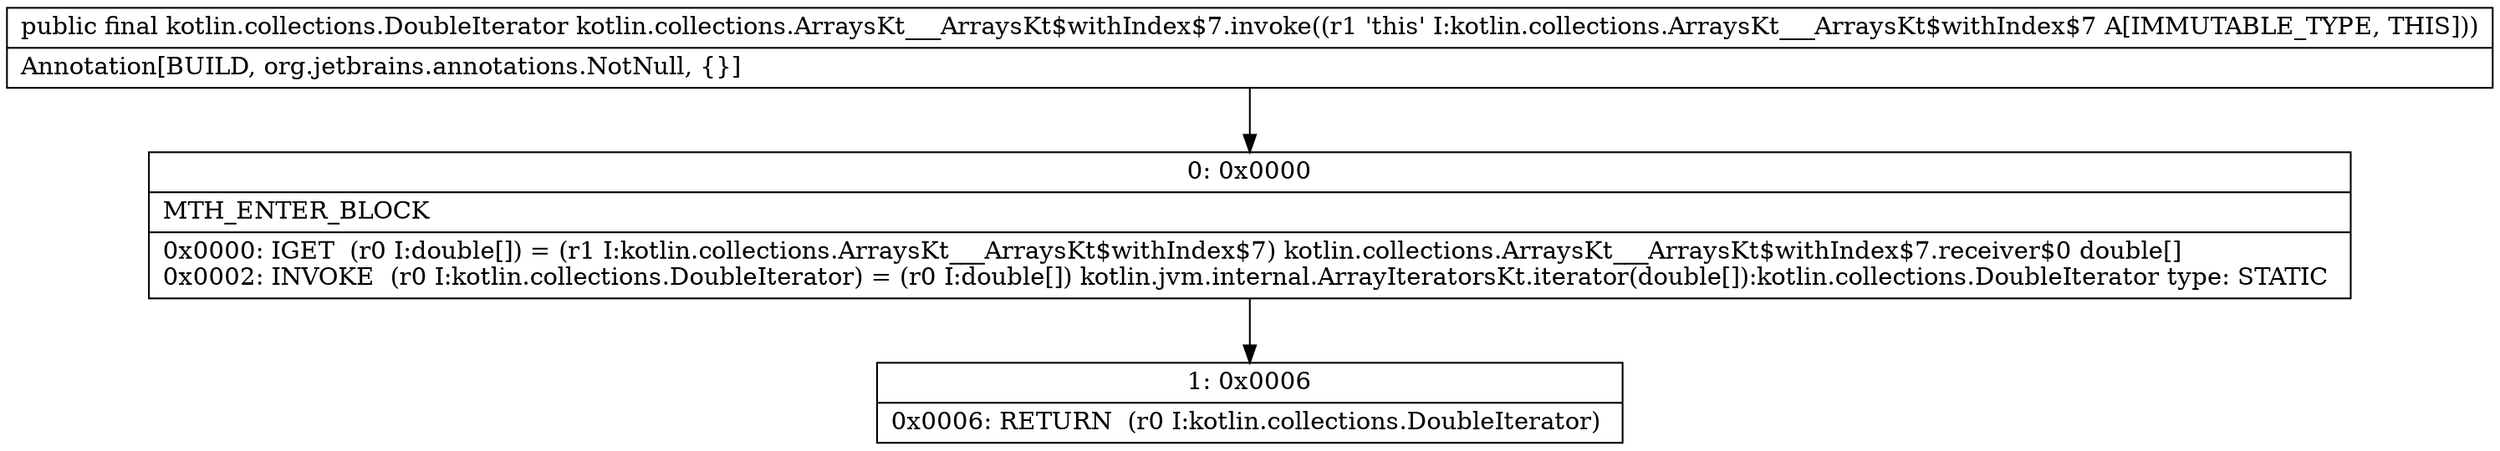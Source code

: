 digraph "CFG forkotlin.collections.ArraysKt___ArraysKt$withIndex$7.invoke()Lkotlin\/collections\/DoubleIterator;" {
Node_0 [shape=record,label="{0\:\ 0x0000|MTH_ENTER_BLOCK\l|0x0000: IGET  (r0 I:double[]) = (r1 I:kotlin.collections.ArraysKt___ArraysKt$withIndex$7) kotlin.collections.ArraysKt___ArraysKt$withIndex$7.receiver$0 double[] \l0x0002: INVOKE  (r0 I:kotlin.collections.DoubleIterator) = (r0 I:double[]) kotlin.jvm.internal.ArrayIteratorsKt.iterator(double[]):kotlin.collections.DoubleIterator type: STATIC \l}"];
Node_1 [shape=record,label="{1\:\ 0x0006|0x0006: RETURN  (r0 I:kotlin.collections.DoubleIterator) \l}"];
MethodNode[shape=record,label="{public final kotlin.collections.DoubleIterator kotlin.collections.ArraysKt___ArraysKt$withIndex$7.invoke((r1 'this' I:kotlin.collections.ArraysKt___ArraysKt$withIndex$7 A[IMMUTABLE_TYPE, THIS]))  | Annotation[BUILD, org.jetbrains.annotations.NotNull, \{\}]\l}"];
MethodNode -> Node_0;
Node_0 -> Node_1;
}


